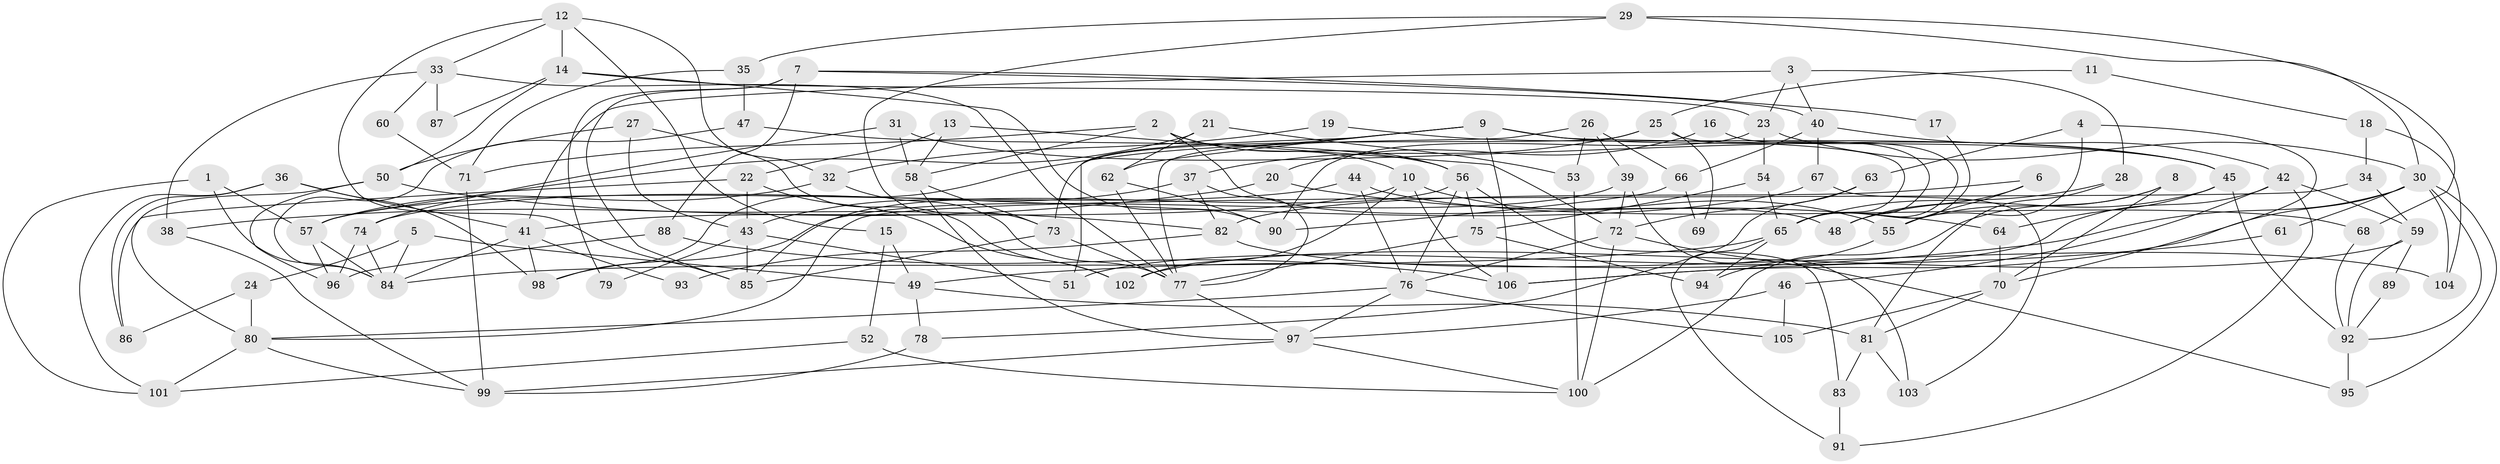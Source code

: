 // coarse degree distribution, {5: 0.21875, 9: 0.078125, 4: 0.21875, 6: 0.140625, 13: 0.015625, 3: 0.1875, 2: 0.03125, 7: 0.046875, 8: 0.046875, 11: 0.015625}
// Generated by graph-tools (version 1.1) at 2025/24/03/03/25 07:24:01]
// undirected, 106 vertices, 212 edges
graph export_dot {
graph [start="1"]
  node [color=gray90,style=filled];
  1;
  2;
  3;
  4;
  5;
  6;
  7;
  8;
  9;
  10;
  11;
  12;
  13;
  14;
  15;
  16;
  17;
  18;
  19;
  20;
  21;
  22;
  23;
  24;
  25;
  26;
  27;
  28;
  29;
  30;
  31;
  32;
  33;
  34;
  35;
  36;
  37;
  38;
  39;
  40;
  41;
  42;
  43;
  44;
  45;
  46;
  47;
  48;
  49;
  50;
  51;
  52;
  53;
  54;
  55;
  56;
  57;
  58;
  59;
  60;
  61;
  62;
  63;
  64;
  65;
  66;
  67;
  68;
  69;
  70;
  71;
  72;
  73;
  74;
  75;
  76;
  77;
  78;
  79;
  80;
  81;
  82;
  83;
  84;
  85;
  86;
  87;
  88;
  89;
  90;
  91;
  92;
  93;
  94;
  95;
  96;
  97;
  98;
  99;
  100;
  101;
  102;
  103;
  104;
  105;
  106;
  1 -- 57;
  1 -- 84;
  1 -- 101;
  2 -- 56;
  2 -- 58;
  2 -- 10;
  2 -- 48;
  2 -- 71;
  3 -- 41;
  3 -- 40;
  3 -- 23;
  3 -- 28;
  4 -- 63;
  4 -- 70;
  4 -- 55;
  5 -- 84;
  5 -- 49;
  5 -- 24;
  6 -- 48;
  6 -- 82;
  6 -- 55;
  7 -- 88;
  7 -- 85;
  7 -- 17;
  7 -- 40;
  7 -- 79;
  8 -- 55;
  8 -- 100;
  8 -- 70;
  9 -- 65;
  9 -- 98;
  9 -- 45;
  9 -- 51;
  9 -- 62;
  9 -- 106;
  10 -- 55;
  10 -- 41;
  10 -- 102;
  10 -- 106;
  11 -- 18;
  11 -- 25;
  12 -- 85;
  12 -- 14;
  12 -- 15;
  12 -- 32;
  12 -- 33;
  13 -- 72;
  13 -- 22;
  13 -- 58;
  14 -- 50;
  14 -- 23;
  14 -- 87;
  14 -- 90;
  15 -- 49;
  15 -- 52;
  16 -- 20;
  16 -- 65;
  17 -- 65;
  18 -- 104;
  18 -- 34;
  19 -- 32;
  19 -- 45;
  20 -- 38;
  20 -- 64;
  21 -- 57;
  21 -- 53;
  21 -- 62;
  22 -- 102;
  22 -- 43;
  22 -- 86;
  23 -- 90;
  23 -- 30;
  23 -- 54;
  24 -- 86;
  24 -- 80;
  25 -- 73;
  25 -- 65;
  25 -- 37;
  25 -- 69;
  26 -- 77;
  26 -- 39;
  26 -- 53;
  26 -- 66;
  27 -- 102;
  27 -- 43;
  27 -- 50;
  28 -- 81;
  28 -- 65;
  29 -- 68;
  29 -- 30;
  29 -- 35;
  29 -- 73;
  30 -- 106;
  30 -- 49;
  30 -- 61;
  30 -- 92;
  30 -- 95;
  30 -- 104;
  31 -- 45;
  31 -- 58;
  31 -- 74;
  32 -- 77;
  32 -- 57;
  33 -- 77;
  33 -- 38;
  33 -- 60;
  33 -- 87;
  34 -- 59;
  34 -- 80;
  35 -- 47;
  35 -- 71;
  36 -- 41;
  36 -- 101;
  36 -- 86;
  36 -- 98;
  37 -- 77;
  37 -- 43;
  37 -- 82;
  38 -- 99;
  39 -- 98;
  39 -- 72;
  39 -- 103;
  40 -- 66;
  40 -- 42;
  40 -- 67;
  41 -- 84;
  41 -- 93;
  41 -- 98;
  42 -- 51;
  42 -- 46;
  42 -- 59;
  42 -- 91;
  43 -- 85;
  43 -- 51;
  43 -- 79;
  44 -- 76;
  44 -- 57;
  44 -- 68;
  45 -- 92;
  45 -- 48;
  45 -- 64;
  46 -- 97;
  46 -- 105;
  47 -- 84;
  47 -- 56;
  49 -- 81;
  49 -- 78;
  50 -- 80;
  50 -- 82;
  50 -- 96;
  52 -- 101;
  52 -- 100;
  53 -- 100;
  54 -- 75;
  54 -- 65;
  55 -- 94;
  56 -- 75;
  56 -- 83;
  56 -- 76;
  56 -- 85;
  57 -- 84;
  57 -- 96;
  58 -- 97;
  58 -- 73;
  59 -- 92;
  59 -- 89;
  59 -- 102;
  60 -- 71;
  61 -- 106;
  62 -- 77;
  62 -- 90;
  63 -- 72;
  63 -- 78;
  64 -- 70;
  65 -- 84;
  65 -- 91;
  65 -- 94;
  66 -- 90;
  66 -- 69;
  67 -- 74;
  67 -- 103;
  68 -- 92;
  70 -- 105;
  70 -- 81;
  71 -- 99;
  72 -- 100;
  72 -- 76;
  72 -- 95;
  73 -- 77;
  73 -- 85;
  74 -- 96;
  74 -- 84;
  75 -- 77;
  75 -- 94;
  76 -- 80;
  76 -- 97;
  76 -- 105;
  77 -- 97;
  78 -- 99;
  80 -- 99;
  80 -- 101;
  81 -- 103;
  81 -- 83;
  82 -- 93;
  82 -- 104;
  83 -- 91;
  88 -- 106;
  88 -- 96;
  89 -- 92;
  92 -- 95;
  97 -- 99;
  97 -- 100;
}
